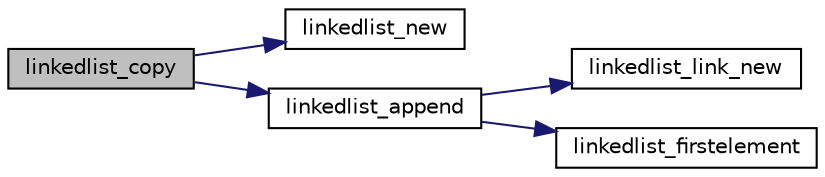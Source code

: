 digraph "linkedlist_copy"
{
 // INTERACTIVE_SVG=YES
  edge [fontname="Helvetica",fontsize="10",labelfontname="Helvetica",labelfontsize="10"];
  node [fontname="Helvetica",fontsize="10",shape=record];
  rankdir="LR";
  Node1 [label="linkedlist_copy",height=0.2,width=0.4,color="black", fillcolor="grey75", style="filled", fontcolor="black"];
  Node1 -> Node2 [color="midnightblue",fontsize="10",style="solid",fontname="Helvetica"];
  Node2 [label="linkedlist_new",height=0.2,width=0.4,color="black", fillcolor="white", style="filled",URL="$linkedlist_8h.html#ad80787e592478d8c4710112beb673762"];
  Node1 -> Node3 [color="midnightblue",fontsize="10",style="solid",fontname="Helvetica"];
  Node3 [label="linkedlist_append",height=0.2,width=0.4,color="black", fillcolor="white", style="filled",URL="$linkedlist_8h.html#a0d9503a42d93b5117f220cb0767a9d0a"];
  Node3 -> Node4 [color="midnightblue",fontsize="10",style="solid",fontname="Helvetica"];
  Node4 [label="linkedlist_link_new",height=0.2,width=0.4,color="black", fillcolor="white", style="filled",URL="$linkedlist_8h.html#a6f90a908e4daf7aea35789b344a77d4d"];
  Node3 -> Node5 [color="midnightblue",fontsize="10",style="solid",fontname="Helvetica"];
  Node5 [label="linkedlist_firstelement",height=0.2,width=0.4,color="black", fillcolor="white", style="filled",URL="$linkedlist_8h.html#a3d147e9ed43622dba232e07aa77dab48"];
}
